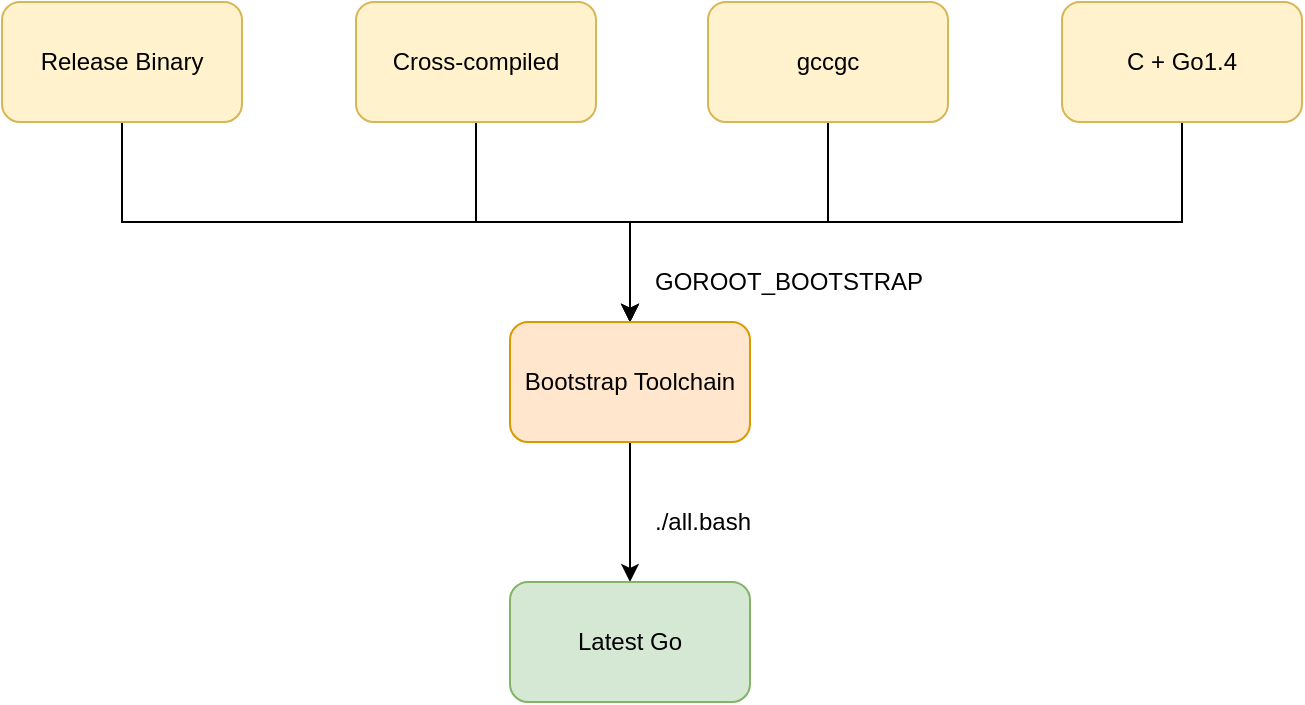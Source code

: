 <mxfile version="20.4.0" type="github">
  <diagram id="YJxi-T8DWlhyjNu1W5PI" name="第 1 页">
    <mxGraphModel dx="466" dy="773" grid="1" gridSize="10" guides="1" tooltips="1" connect="1" arrows="1" fold="1" page="1" pageScale="1" pageWidth="827" pageHeight="1169" math="0" shadow="0">
      <root>
        <mxCell id="0" />
        <mxCell id="1" parent="0" />
        <mxCell id="BfSqas4AxYCbSwTuhwt_-12" style="edgeStyle=orthogonalEdgeStyle;rounded=0;orthogonalLoop=1;jettySize=auto;html=1;exitX=0.5;exitY=1;exitDx=0;exitDy=0;entryX=0.5;entryY=0;entryDx=0;entryDy=0;" edge="1" parent="1" source="BfSqas4AxYCbSwTuhwt_-1" target="BfSqas4AxYCbSwTuhwt_-5">
          <mxGeometry relative="1" as="geometry" />
        </mxCell>
        <mxCell id="BfSqas4AxYCbSwTuhwt_-1" value="Release Binary" style="rounded=1;whiteSpace=wrap;html=1;fillColor=#fff2cc;strokeColor=#d6b656;" vertex="1" parent="1">
          <mxGeometry x="40" y="220" width="120" height="60" as="geometry" />
        </mxCell>
        <mxCell id="BfSqas4AxYCbSwTuhwt_-14" style="edgeStyle=orthogonalEdgeStyle;rounded=0;orthogonalLoop=1;jettySize=auto;html=1;exitX=0.5;exitY=1;exitDx=0;exitDy=0;" edge="1" parent="1" source="BfSqas4AxYCbSwTuhwt_-2" target="BfSqas4AxYCbSwTuhwt_-5">
          <mxGeometry relative="1" as="geometry" />
        </mxCell>
        <mxCell id="BfSqas4AxYCbSwTuhwt_-2" value="Cross-compiled" style="rounded=1;whiteSpace=wrap;html=1;fillColor=#fff2cc;strokeColor=#d6b656;" vertex="1" parent="1">
          <mxGeometry x="217" y="220" width="120" height="60" as="geometry" />
        </mxCell>
        <mxCell id="BfSqas4AxYCbSwTuhwt_-15" style="edgeStyle=orthogonalEdgeStyle;rounded=0;orthogonalLoop=1;jettySize=auto;html=1;exitX=0.5;exitY=1;exitDx=0;exitDy=0;" edge="1" parent="1" source="BfSqas4AxYCbSwTuhwt_-3" target="BfSqas4AxYCbSwTuhwt_-5">
          <mxGeometry relative="1" as="geometry" />
        </mxCell>
        <mxCell id="BfSqas4AxYCbSwTuhwt_-3" value="gccgc" style="rounded=1;whiteSpace=wrap;html=1;fillColor=#fff2cc;strokeColor=#d6b656;" vertex="1" parent="1">
          <mxGeometry x="393" y="220" width="120" height="60" as="geometry" />
        </mxCell>
        <mxCell id="BfSqas4AxYCbSwTuhwt_-16" style="edgeStyle=orthogonalEdgeStyle;rounded=0;orthogonalLoop=1;jettySize=auto;html=1;exitX=0.5;exitY=1;exitDx=0;exitDy=0;" edge="1" parent="1" source="BfSqas4AxYCbSwTuhwt_-4" target="BfSqas4AxYCbSwTuhwt_-5">
          <mxGeometry relative="1" as="geometry" />
        </mxCell>
        <mxCell id="BfSqas4AxYCbSwTuhwt_-4" value="C + Go1.4" style="rounded=1;whiteSpace=wrap;html=1;fillColor=#fff2cc;strokeColor=#d6b656;" vertex="1" parent="1">
          <mxGeometry x="570" y="220" width="120" height="60" as="geometry" />
        </mxCell>
        <mxCell id="BfSqas4AxYCbSwTuhwt_-11" style="edgeStyle=orthogonalEdgeStyle;rounded=0;orthogonalLoop=1;jettySize=auto;html=1;exitX=0.5;exitY=1;exitDx=0;exitDy=0;" edge="1" parent="1" source="BfSqas4AxYCbSwTuhwt_-5" target="BfSqas4AxYCbSwTuhwt_-6">
          <mxGeometry relative="1" as="geometry" />
        </mxCell>
        <mxCell id="BfSqas4AxYCbSwTuhwt_-5" value="Bootstrap Toolchain" style="rounded=1;whiteSpace=wrap;html=1;fillColor=#ffe6cc;strokeColor=#d79b00;" vertex="1" parent="1">
          <mxGeometry x="294" y="380" width="120" height="60" as="geometry" />
        </mxCell>
        <mxCell id="BfSqas4AxYCbSwTuhwt_-6" value="Latest Go" style="rounded=1;whiteSpace=wrap;html=1;fillColor=#d5e8d4;strokeColor=#82b366;" vertex="1" parent="1">
          <mxGeometry x="294" y="510" width="120" height="60" as="geometry" />
        </mxCell>
        <mxCell id="BfSqas4AxYCbSwTuhwt_-17" value="GOROOT_BOOTSTRAP" style="text;html=1;align=center;verticalAlign=middle;resizable=0;points=[];autosize=1;strokeColor=none;fillColor=none;" vertex="1" parent="1">
          <mxGeometry x="353" y="345" width="160" height="30" as="geometry" />
        </mxCell>
        <mxCell id="BfSqas4AxYCbSwTuhwt_-18" value="./all.bash" style="text;html=1;align=center;verticalAlign=middle;resizable=0;points=[];autosize=1;strokeColor=none;fillColor=none;" vertex="1" parent="1">
          <mxGeometry x="355" y="465" width="70" height="30" as="geometry" />
        </mxCell>
      </root>
    </mxGraphModel>
  </diagram>
</mxfile>
